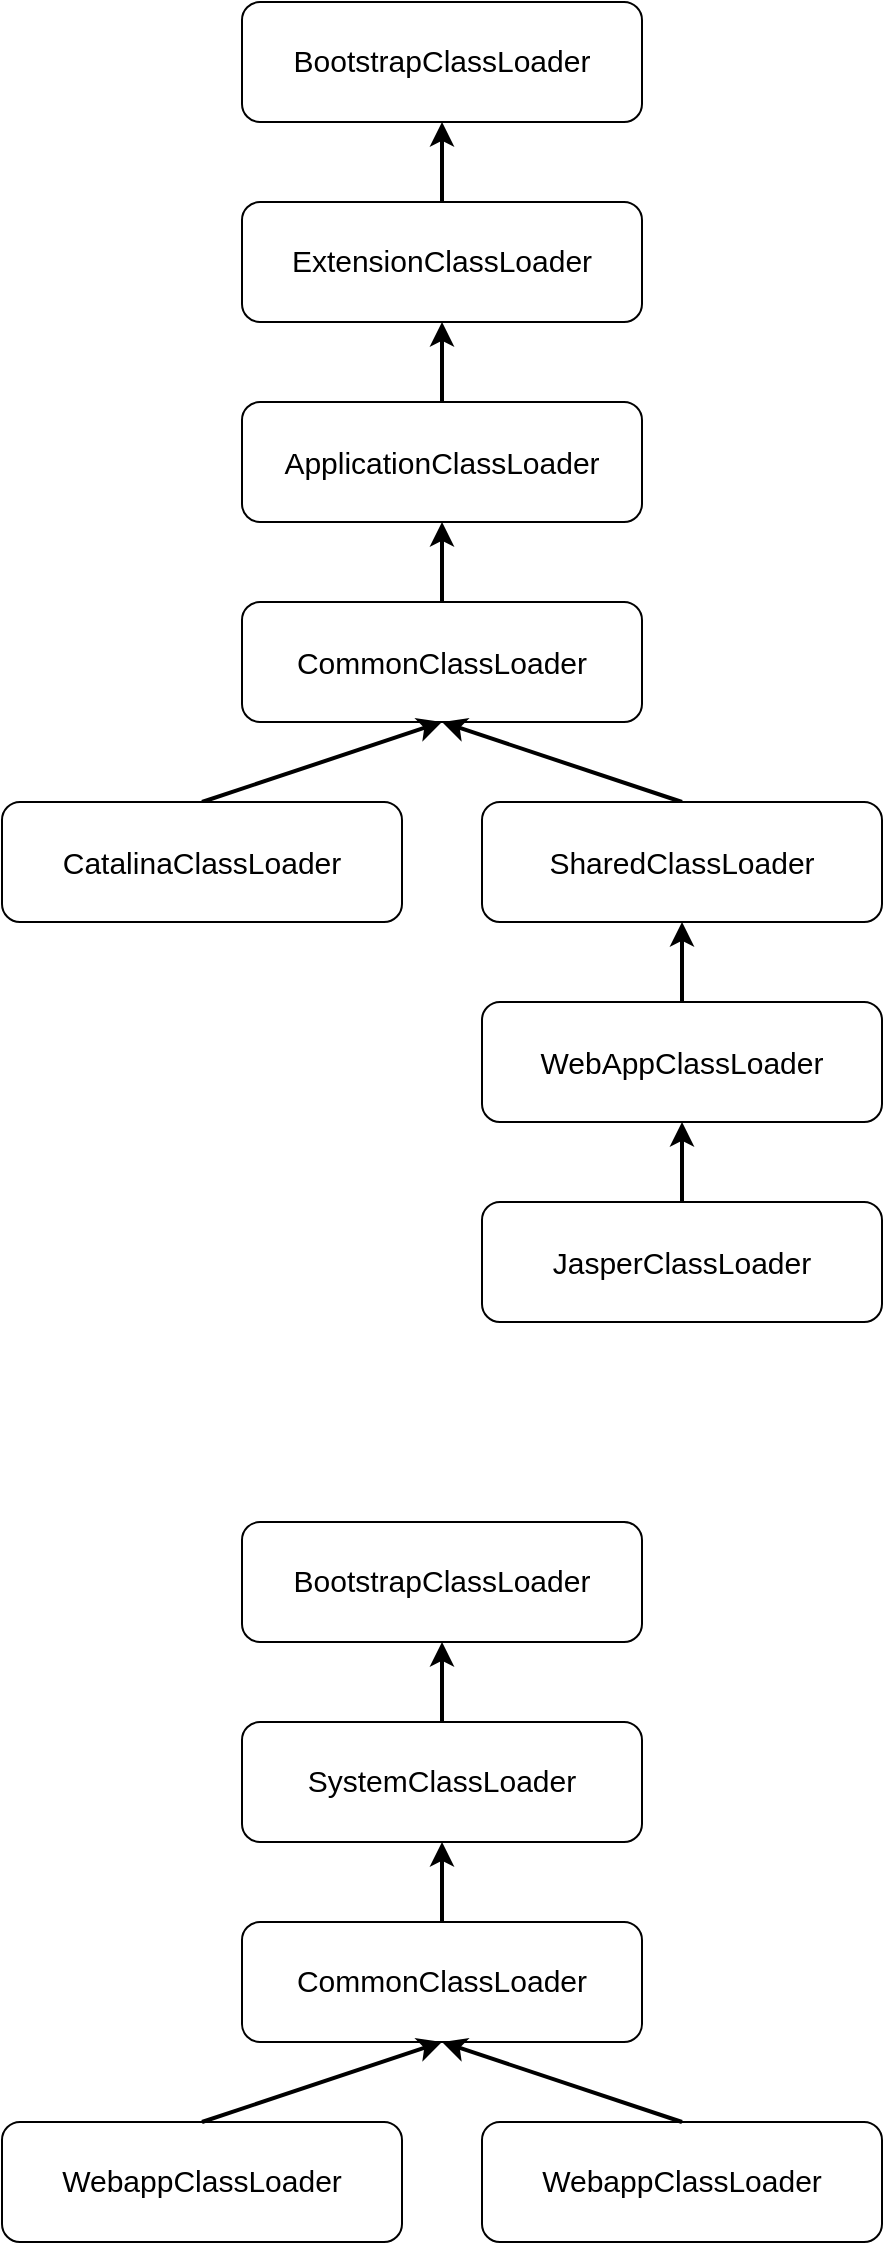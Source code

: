 <mxfile version="17.5.0" type="github">
  <diagram id="LC-mlayZsyrtB2Zl-kx3" name="Page-1">
    <mxGraphModel dx="1038" dy="547" grid="1" gridSize="10" guides="1" tooltips="1" connect="1" arrows="1" fold="1" page="1" pageScale="1" pageWidth="827" pageHeight="1169" math="0" shadow="0">
      <root>
        <mxCell id="0" />
        <mxCell id="1" parent="0" />
        <mxCell id="vT2fOAS-BkIauPyiovnA-1" value="" style="edgeStyle=orthogonalEdgeStyle;rounded=0;orthogonalLoop=1;jettySize=auto;html=1;strokeWidth=2;fontSize=15;" parent="1" source="vT2fOAS-BkIauPyiovnA-4" target="vT2fOAS-BkIauPyiovnA-2" edge="1">
          <mxGeometry relative="1" as="geometry" />
        </mxCell>
        <mxCell id="vT2fOAS-BkIauPyiovnA-2" value="&lt;p style=&quot;line-height: 1.5&quot;&gt;BootstrapClassLoader&lt;/p&gt;" style="rounded=1;whiteSpace=wrap;html=1;fontSize=15;" parent="1" vertex="1">
          <mxGeometry x="240" y="40" width="200" height="60" as="geometry" />
        </mxCell>
        <mxCell id="vT2fOAS-BkIauPyiovnA-3" value="" style="edgeStyle=orthogonalEdgeStyle;rounded=0;orthogonalLoop=1;jettySize=auto;html=1;strokeWidth=2;fontSize=15;exitX=0.5;exitY=0;exitDx=0;exitDy=0;" parent="1" source="vT2fOAS-BkIauPyiovnA-7" target="vT2fOAS-BkIauPyiovnA-4" edge="1">
          <mxGeometry relative="1" as="geometry" />
        </mxCell>
        <mxCell id="vT2fOAS-BkIauPyiovnA-4" value="&lt;p style=&quot;line-height: 1.5&quot;&gt;ExtensionClassLoader&lt;/p&gt;" style="rounded=1;whiteSpace=wrap;html=1;fontSize=15;" parent="1" vertex="1">
          <mxGeometry x="240" y="140" width="200" height="60" as="geometry" />
        </mxCell>
        <mxCell id="vT2fOAS-BkIauPyiovnA-7" value="ApplicationClassLoader" style="rounded=1;whiteSpace=wrap;html=1;fontSize=15;" parent="1" vertex="1">
          <mxGeometry x="240" y="240" width="200" height="60" as="geometry" />
        </mxCell>
        <mxCell id="vT2fOAS-BkIauPyiovnA-11" value="" style="edgeStyle=orthogonalEdgeStyle;rounded=0;orthogonalLoop=1;jettySize=auto;html=1;strokeWidth=2;" parent="1" source="vT2fOAS-BkIauPyiovnA-10" target="vT2fOAS-BkIauPyiovnA-7" edge="1">
          <mxGeometry relative="1" as="geometry" />
        </mxCell>
        <mxCell id="vT2fOAS-BkIauPyiovnA-10" value="CommonClassLoader" style="rounded=1;whiteSpace=wrap;html=1;fontSize=15;" parent="1" vertex="1">
          <mxGeometry x="240" y="340" width="200" height="60" as="geometry" />
        </mxCell>
        <mxCell id="vT2fOAS-BkIauPyiovnA-16" style="rounded=0;orthogonalLoop=1;jettySize=auto;html=1;strokeWidth=2;entryX=0.5;entryY=1;entryDx=0;entryDy=0;exitX=0.5;exitY=0;exitDx=0;exitDy=0;" parent="1" source="vT2fOAS-BkIauPyiovnA-12" target="vT2fOAS-BkIauPyiovnA-10" edge="1">
          <mxGeometry relative="1" as="geometry" />
        </mxCell>
        <mxCell id="vT2fOAS-BkIauPyiovnA-12" value="CatalinaClassLoader" style="rounded=1;whiteSpace=wrap;html=1;fontSize=15;" parent="1" vertex="1">
          <mxGeometry x="120" y="440" width="200" height="60" as="geometry" />
        </mxCell>
        <mxCell id="vT2fOAS-BkIauPyiovnA-17" style="edgeStyle=none;rounded=0;orthogonalLoop=1;jettySize=auto;html=1;entryX=0.5;entryY=1;entryDx=0;entryDy=0;strokeWidth=2;exitX=0.5;exitY=0;exitDx=0;exitDy=0;" parent="1" source="vT2fOAS-BkIauPyiovnA-13" target="vT2fOAS-BkIauPyiovnA-10" edge="1">
          <mxGeometry relative="1" as="geometry" />
        </mxCell>
        <mxCell id="vT2fOAS-BkIauPyiovnA-13" value="SharedClassLoader" style="rounded=1;whiteSpace=wrap;html=1;fontSize=15;" parent="1" vertex="1">
          <mxGeometry x="360" y="440" width="200" height="60" as="geometry" />
        </mxCell>
        <mxCell id="vT2fOAS-BkIauPyiovnA-18" style="edgeStyle=none;rounded=0;orthogonalLoop=1;jettySize=auto;html=1;entryX=0.5;entryY=1;entryDx=0;entryDy=0;strokeWidth=2;" parent="1" source="vT2fOAS-BkIauPyiovnA-14" target="vT2fOAS-BkIauPyiovnA-13" edge="1">
          <mxGeometry relative="1" as="geometry" />
        </mxCell>
        <mxCell id="vT2fOAS-BkIauPyiovnA-14" value="WebAppClassLoader" style="rounded=1;whiteSpace=wrap;html=1;fontSize=15;" parent="1" vertex="1">
          <mxGeometry x="360" y="540" width="200" height="60" as="geometry" />
        </mxCell>
        <mxCell id="3Q8lsIDjVCQCI9U3xh7F-1" value="&lt;p style=&quot;line-height: 1.5&quot;&gt;BootstrapClassLoader&lt;/p&gt;" style="rounded=1;whiteSpace=wrap;html=1;fontSize=15;" vertex="1" parent="1">
          <mxGeometry x="240" y="800" width="200" height="60" as="geometry" />
        </mxCell>
        <mxCell id="3Q8lsIDjVCQCI9U3xh7F-2" value="&lt;p style=&quot;line-height: 1.5&quot;&gt;SystemClassLoader&lt;/p&gt;" style="rounded=1;whiteSpace=wrap;html=1;fontSize=15;" vertex="1" parent="1">
          <mxGeometry x="240" y="900" width="200" height="60" as="geometry" />
        </mxCell>
        <mxCell id="3Q8lsIDjVCQCI9U3xh7F-3" value="&lt;p style=&quot;line-height: 1.5&quot;&gt;CommonClassLoader&lt;/p&gt;" style="rounded=1;whiteSpace=wrap;html=1;fontSize=15;" vertex="1" parent="1">
          <mxGeometry x="240" y="1000" width="200" height="60" as="geometry" />
        </mxCell>
        <mxCell id="3Q8lsIDjVCQCI9U3xh7F-4" value="&lt;p style=&quot;line-height: 1.5&quot;&gt;WebappClassLoader&lt;/p&gt;" style="rounded=1;whiteSpace=wrap;html=1;fontSize=15;" vertex="1" parent="1">
          <mxGeometry x="120" y="1100" width="200" height="60" as="geometry" />
        </mxCell>
        <mxCell id="3Q8lsIDjVCQCI9U3xh7F-5" style="edgeStyle=none;rounded=0;orthogonalLoop=1;jettySize=auto;html=1;entryX=0.5;entryY=1;entryDx=0;entryDy=0;strokeWidth=2;" edge="1" parent="1" source="3Q8lsIDjVCQCI9U3xh7F-2" target="3Q8lsIDjVCQCI9U3xh7F-1">
          <mxGeometry relative="1" as="geometry">
            <mxPoint x="470" y="670" as="sourcePoint" />
            <mxPoint x="470" y="630" as="targetPoint" />
          </mxGeometry>
        </mxCell>
        <mxCell id="3Q8lsIDjVCQCI9U3xh7F-6" style="edgeStyle=none;rounded=0;orthogonalLoop=1;jettySize=auto;html=1;entryX=0.5;entryY=1;entryDx=0;entryDy=0;strokeWidth=2;" edge="1" parent="1" source="3Q8lsIDjVCQCI9U3xh7F-3" target="3Q8lsIDjVCQCI9U3xh7F-2">
          <mxGeometry relative="1" as="geometry">
            <mxPoint x="350" y="910" as="sourcePoint" />
            <mxPoint x="350" y="870" as="targetPoint" />
          </mxGeometry>
        </mxCell>
        <mxCell id="3Q8lsIDjVCQCI9U3xh7F-7" style="edgeStyle=none;rounded=0;orthogonalLoop=1;jettySize=auto;html=1;entryX=0.5;entryY=1;entryDx=0;entryDy=0;strokeWidth=2;exitX=0.5;exitY=0;exitDx=0;exitDy=0;" edge="1" parent="1" source="3Q8lsIDjVCQCI9U3xh7F-4" target="3Q8lsIDjVCQCI9U3xh7F-3">
          <mxGeometry relative="1" as="geometry">
            <mxPoint x="360" y="920" as="sourcePoint" />
            <mxPoint x="360" y="880" as="targetPoint" />
          </mxGeometry>
        </mxCell>
        <mxCell id="3Q8lsIDjVCQCI9U3xh7F-8" value="&lt;p style=&quot;line-height: 1.5&quot;&gt;WebappClassLoader&lt;/p&gt;" style="rounded=1;whiteSpace=wrap;html=1;fontSize=15;" vertex="1" parent="1">
          <mxGeometry x="360" y="1100" width="200" height="60" as="geometry" />
        </mxCell>
        <mxCell id="3Q8lsIDjVCQCI9U3xh7F-9" style="edgeStyle=none;rounded=0;orthogonalLoop=1;jettySize=auto;html=1;entryX=0.5;entryY=1;entryDx=0;entryDy=0;strokeWidth=2;exitX=0.5;exitY=0;exitDx=0;exitDy=0;" edge="1" parent="1" source="3Q8lsIDjVCQCI9U3xh7F-8" target="3Q8lsIDjVCQCI9U3xh7F-3">
          <mxGeometry relative="1" as="geometry">
            <mxPoint x="281.429" y="1110" as="sourcePoint" />
            <mxPoint x="350" y="1070" as="targetPoint" />
          </mxGeometry>
        </mxCell>
        <mxCell id="3Q8lsIDjVCQCI9U3xh7F-10" value="JasperClassLoader" style="rounded=1;whiteSpace=wrap;html=1;fontSize=15;" vertex="1" parent="1">
          <mxGeometry x="360" y="640" width="200" height="60" as="geometry" />
        </mxCell>
        <mxCell id="3Q8lsIDjVCQCI9U3xh7F-12" style="edgeStyle=none;rounded=0;orthogonalLoop=1;jettySize=auto;html=1;entryX=0.5;entryY=1;entryDx=0;entryDy=0;strokeWidth=2;" edge="1" parent="1" source="3Q8lsIDjVCQCI9U3xh7F-10" target="vT2fOAS-BkIauPyiovnA-14">
          <mxGeometry relative="1" as="geometry">
            <mxPoint x="470" y="550" as="sourcePoint" />
            <mxPoint x="470" y="510" as="targetPoint" />
          </mxGeometry>
        </mxCell>
      </root>
    </mxGraphModel>
  </diagram>
</mxfile>
